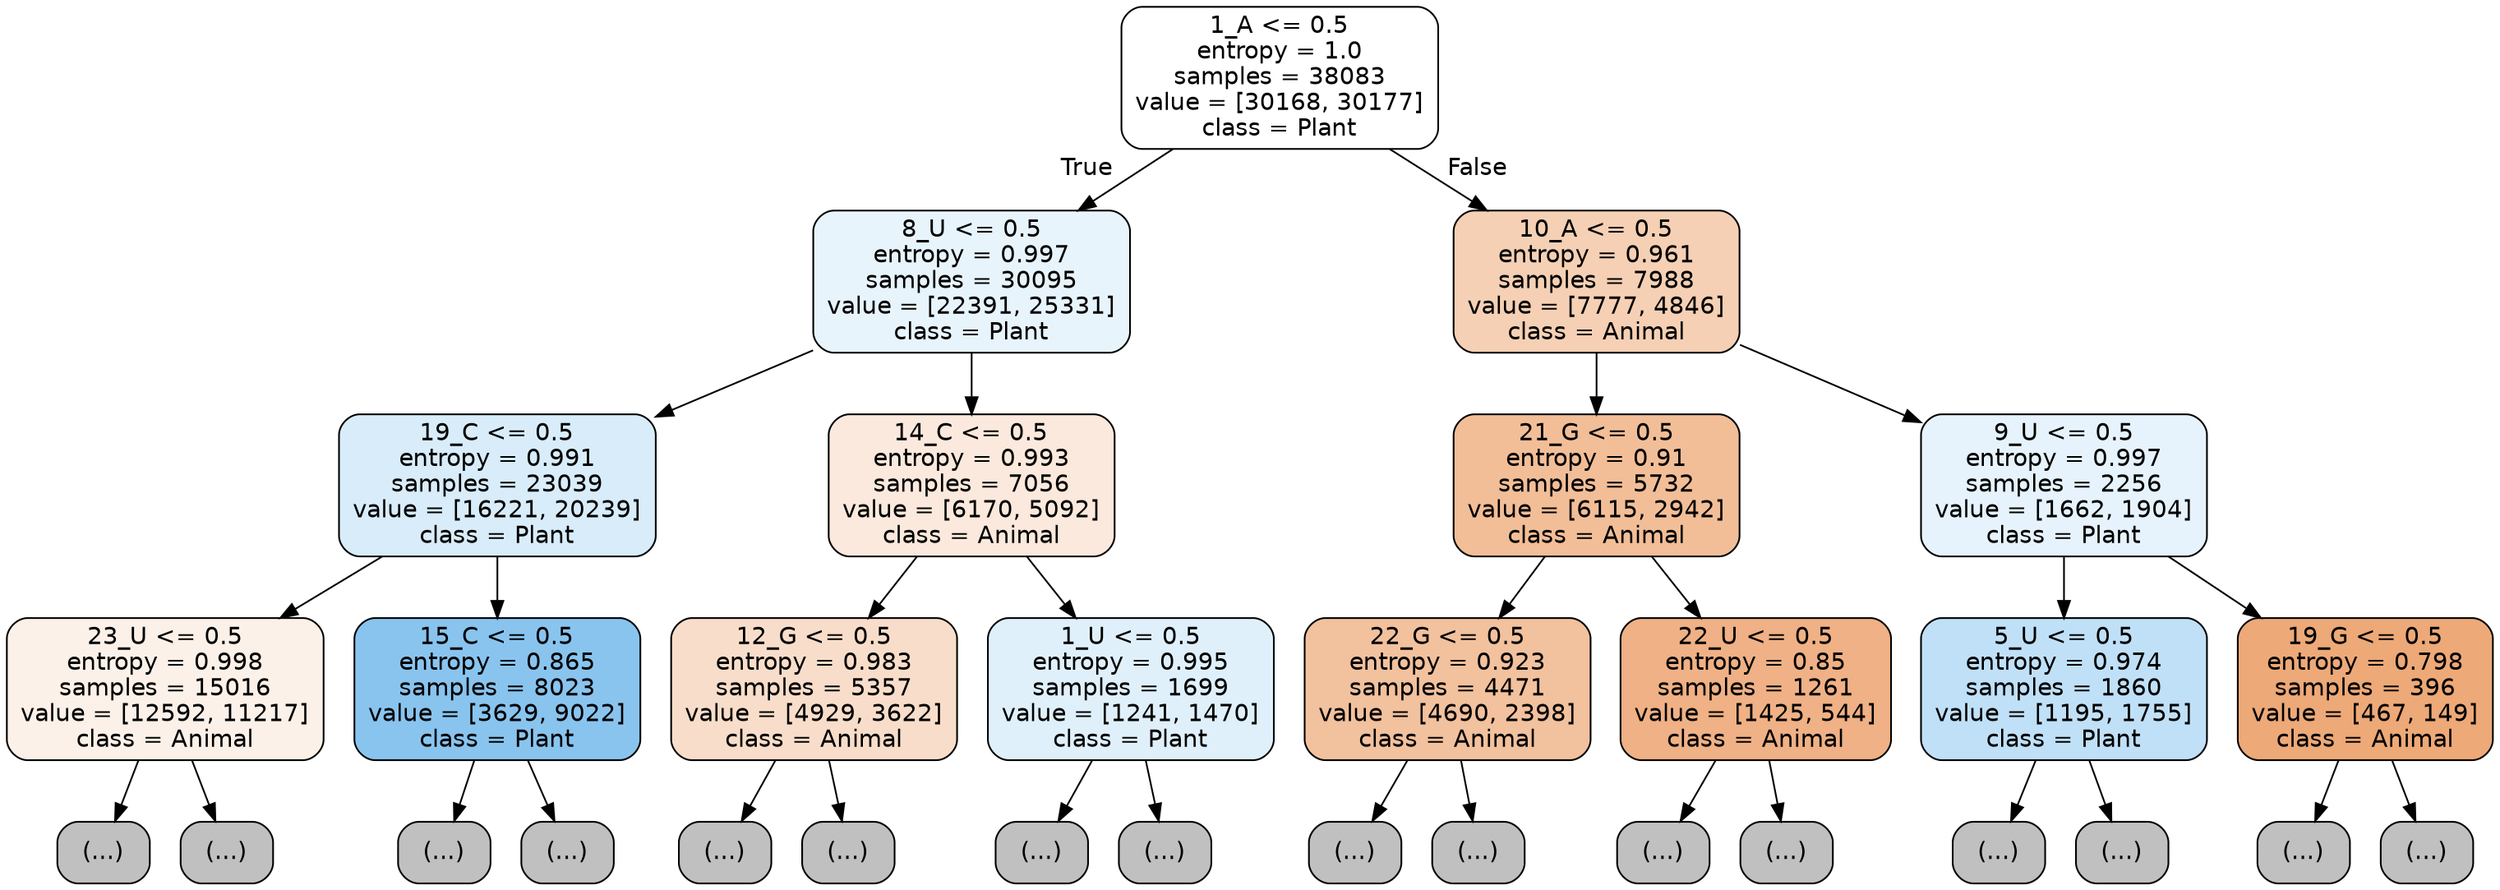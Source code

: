 digraph Tree {
node [shape=box, style="filled, rounded", color="black", fontname="helvetica"] ;
edge [fontname="helvetica"] ;
0 [label="1_A <= 0.5\nentropy = 1.0\nsamples = 38083\nvalue = [30168, 30177]\nclass = Plant", fillcolor="#ffffff"] ;
1 [label="8_U <= 0.5\nentropy = 0.997\nsamples = 30095\nvalue = [22391, 25331]\nclass = Plant", fillcolor="#e8f4fc"] ;
0 -> 1 [labeldistance=2.5, labelangle=45, headlabel="True"] ;
2 [label="19_C <= 0.5\nentropy = 0.991\nsamples = 23039\nvalue = [16221, 20239]\nclass = Plant", fillcolor="#d8ecfa"] ;
1 -> 2 ;
3 [label="23_U <= 0.5\nentropy = 0.998\nsamples = 15016\nvalue = [12592, 11217]\nclass = Animal", fillcolor="#fcf1e9"] ;
2 -> 3 ;
4 [label="(...)", fillcolor="#C0C0C0"] ;
3 -> 4 ;
6715 [label="(...)", fillcolor="#C0C0C0"] ;
3 -> 6715 ;
7016 [label="15_C <= 0.5\nentropy = 0.865\nsamples = 8023\nvalue = [3629, 9022]\nclass = Plant", fillcolor="#89c4ef"] ;
2 -> 7016 ;
7017 [label="(...)", fillcolor="#C0C0C0"] ;
7016 -> 7017 ;
8814 [label="(...)", fillcolor="#C0C0C0"] ;
7016 -> 8814 ;
9371 [label="14_C <= 0.5\nentropy = 0.993\nsamples = 7056\nvalue = [6170, 5092]\nclass = Animal", fillcolor="#fae9dc"] ;
1 -> 9371 ;
9372 [label="12_G <= 0.5\nentropy = 0.983\nsamples = 5357\nvalue = [4929, 3622]\nclass = Animal", fillcolor="#f8deca"] ;
9371 -> 9372 ;
9373 [label="(...)", fillcolor="#C0C0C0"] ;
9372 -> 9373 ;
11334 [label="(...)", fillcolor="#C0C0C0"] ;
9372 -> 11334 ;
12029 [label="1_U <= 0.5\nentropy = 0.995\nsamples = 1699\nvalue = [1241, 1470]\nclass = Plant", fillcolor="#e0f0fb"] ;
9371 -> 12029 ;
12030 [label="(...)", fillcolor="#C0C0C0"] ;
12029 -> 12030 ;
12359 [label="(...)", fillcolor="#C0C0C0"] ;
12029 -> 12359 ;
12754 [label="10_A <= 0.5\nentropy = 0.961\nsamples = 7988\nvalue = [7777, 4846]\nclass = Animal", fillcolor="#f5d0b4"] ;
0 -> 12754 [labeldistance=2.5, labelangle=-45, headlabel="False"] ;
12755 [label="21_G <= 0.5\nentropy = 0.91\nsamples = 5732\nvalue = [6115, 2942]\nclass = Animal", fillcolor="#f2be98"] ;
12754 -> 12755 ;
12756 [label="22_G <= 0.5\nentropy = 0.923\nsamples = 4471\nvalue = [4690, 2398]\nclass = Animal", fillcolor="#f2c19e"] ;
12755 -> 12756 ;
12757 [label="(...)", fillcolor="#C0C0C0"] ;
12756 -> 12757 ;
14892 [label="(...)", fillcolor="#C0C0C0"] ;
12756 -> 14892 ;
15079 [label="22_U <= 0.5\nentropy = 0.85\nsamples = 1261\nvalue = [1425, 544]\nclass = Animal", fillcolor="#efb185"] ;
12755 -> 15079 ;
15080 [label="(...)", fillcolor="#C0C0C0"] ;
15079 -> 15080 ;
15619 [label="(...)", fillcolor="#C0C0C0"] ;
15079 -> 15619 ;
15706 [label="9_U <= 0.5\nentropy = 0.997\nsamples = 2256\nvalue = [1662, 1904]\nclass = Plant", fillcolor="#e6f3fc"] ;
12754 -> 15706 ;
15707 [label="5_U <= 0.5\nentropy = 0.974\nsamples = 1860\nvalue = [1195, 1755]\nclass = Plant", fillcolor="#c0e0f7"] ;
15706 -> 15707 ;
15708 [label="(...)", fillcolor="#C0C0C0"] ;
15707 -> 15708 ;
16315 [label="(...)", fillcolor="#C0C0C0"] ;
15707 -> 16315 ;
16516 [label="19_G <= 0.5\nentropy = 0.798\nsamples = 396\nvalue = [467, 149]\nclass = Animal", fillcolor="#eda978"] ;
15706 -> 16516 ;
16517 [label="(...)", fillcolor="#C0C0C0"] ;
16516 -> 16517 ;
16650 [label="(...)", fillcolor="#C0C0C0"] ;
16516 -> 16650 ;
}